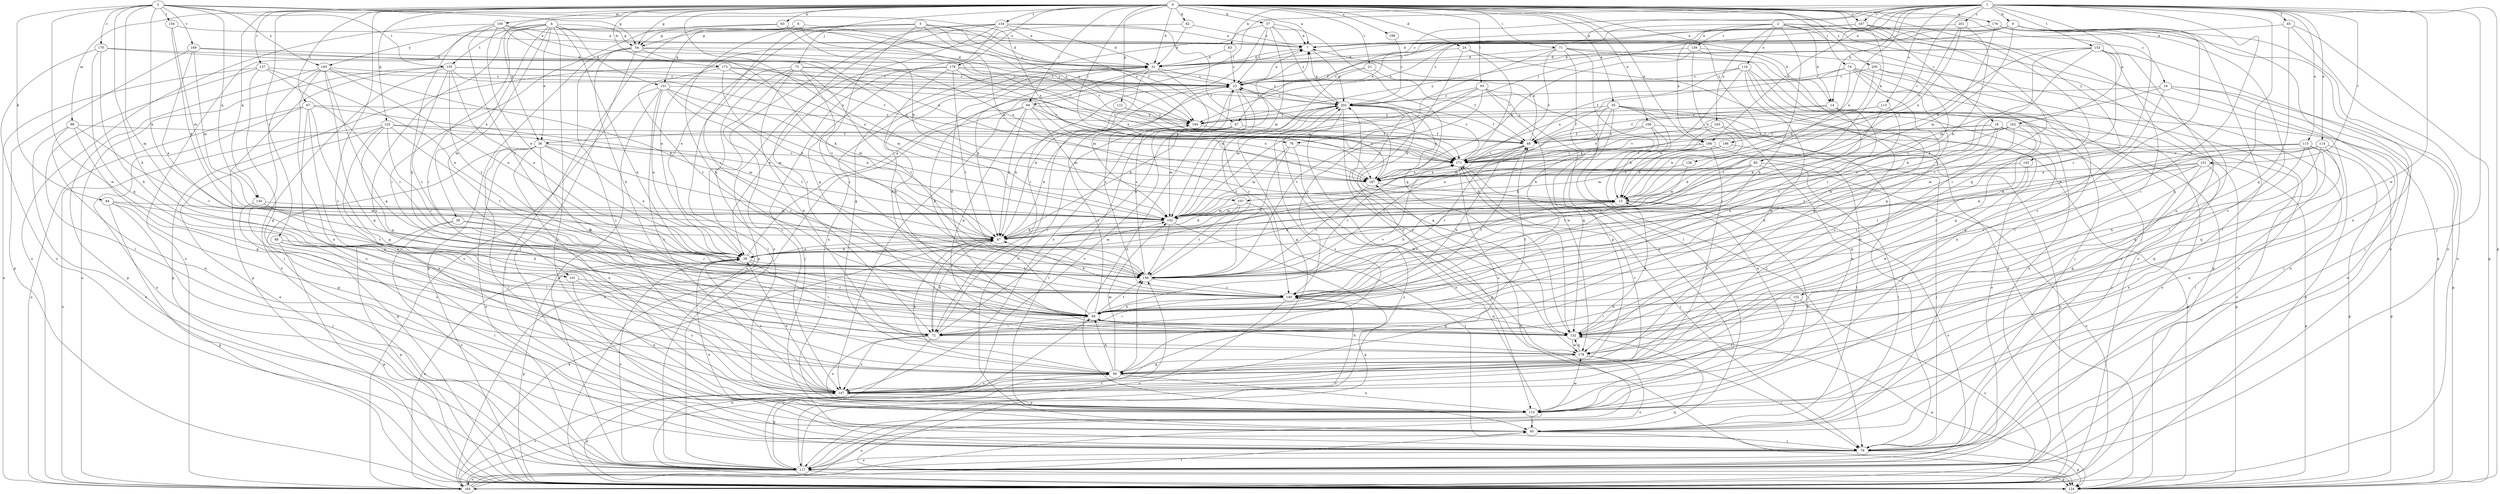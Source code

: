 strict digraph  {
0;
1;
2;
3;
4;
5;
6;
7;
9;
14;
15;
16;
18;
21;
23;
24;
31;
35;
36;
38;
39;
45;
47;
48;
54;
56;
57;
63;
64;
67;
68;
71;
72;
73;
74;
76;
79;
80;
82;
83;
84;
87;
93;
94;
95;
96;
100;
101;
102;
106;
107;
110;
113;
114;
115;
116;
117;
122;
124;
125;
130;
131;
132;
134;
137;
138;
139;
140;
147;
151;
152;
153;
154;
155;
156;
162;
163;
164;
167;
169;
170;
171;
173;
176;
178;
179;
186;
187;
192;
193;
194;
196;
198;
200;
201;
202;
0 -> 7  [label=a];
0 -> 16  [label=c];
0 -> 18  [label=c];
0 -> 21  [label=c];
0 -> 24  [label=d];
0 -> 31  [label=d];
0 -> 35  [label=e];
0 -> 36  [label=e];
0 -> 54  [label=g];
0 -> 57  [label=h];
0 -> 63  [label=h];
0 -> 67  [label=i];
0 -> 68  [label=i];
0 -> 71  [label=i];
0 -> 73  [label=j];
0 -> 74  [label=j];
0 -> 76  [label=j];
0 -> 80  [label=k];
0 -> 82  [label=k];
0 -> 93  [label=l];
0 -> 94  [label=l];
0 -> 96  [label=m];
0 -> 100  [label=m];
0 -> 106  [label=n];
0 -> 107  [label=n];
0 -> 122  [label=p];
0 -> 125  [label=q];
0 -> 130  [label=q];
0 -> 134  [label=r];
0 -> 137  [label=r];
0 -> 147  [label=s];
0 -> 167  [label=v];
0 -> 173  [label=w];
0 -> 176  [label=w];
0 -> 179  [label=x];
0 -> 186  [label=x];
0 -> 192  [label=y];
0 -> 196  [label=z];
0 -> 198  [label=z];
0 -> 200  [label=z];
1 -> 9  [label=b];
1 -> 14  [label=b];
1 -> 23  [label=c];
1 -> 36  [label=e];
1 -> 45  [label=f];
1 -> 76  [label=j];
1 -> 79  [label=j];
1 -> 83  [label=k];
1 -> 94  [label=l];
1 -> 107  [label=n];
1 -> 110  [label=n];
1 -> 113  [label=o];
1 -> 114  [label=o];
1 -> 115  [label=o];
1 -> 124  [label=p];
1 -> 138  [label=r];
1 -> 151  [label=t];
1 -> 152  [label=t];
1 -> 153  [label=t];
1 -> 162  [label=u];
1 -> 167  [label=v];
1 -> 178  [label=w];
1 -> 186  [label=x];
1 -> 201  [label=z];
2 -> 14  [label=b];
2 -> 47  [label=f];
2 -> 64  [label=h];
2 -> 95  [label=l];
2 -> 116  [label=o];
2 -> 124  [label=p];
2 -> 139  [label=r];
2 -> 163  [label=u];
2 -> 164  [label=u];
2 -> 186  [label=x];
3 -> 54  [label=g];
3 -> 64  [label=h];
3 -> 84  [label=k];
3 -> 87  [label=k];
3 -> 101  [label=m];
3 -> 130  [label=q];
3 -> 154  [label=t];
3 -> 155  [label=t];
3 -> 169  [label=v];
3 -> 170  [label=v];
3 -> 178  [label=w];
3 -> 187  [label=x];
3 -> 193  [label=y];
4 -> 14  [label=b];
4 -> 23  [label=c];
4 -> 36  [label=e];
4 -> 38  [label=e];
4 -> 54  [label=g];
4 -> 64  [label=h];
4 -> 72  [label=i];
4 -> 79  [label=j];
4 -> 101  [label=m];
4 -> 131  [label=q];
4 -> 147  [label=s];
4 -> 155  [label=t];
4 -> 193  [label=y];
5 -> 15  [label=b];
5 -> 31  [label=d];
5 -> 47  [label=f];
5 -> 54  [label=g];
5 -> 64  [label=h];
5 -> 140  [label=r];
5 -> 156  [label=t];
5 -> 194  [label=y];
6 -> 54  [label=g];
6 -> 131  [label=q];
6 -> 164  [label=u];
6 -> 171  [label=v];
6 -> 194  [label=y];
7 -> 31  [label=d];
7 -> 202  [label=z];
9 -> 7  [label=a];
9 -> 23  [label=c];
9 -> 31  [label=d];
9 -> 102  [label=m];
9 -> 110  [label=n];
9 -> 117  [label=o];
9 -> 140  [label=r];
9 -> 147  [label=s];
9 -> 194  [label=y];
14 -> 48  [label=f];
14 -> 64  [label=h];
14 -> 117  [label=o];
14 -> 140  [label=r];
14 -> 164  [label=u];
14 -> 194  [label=y];
15 -> 102  [label=m];
15 -> 110  [label=n];
15 -> 117  [label=o];
15 -> 140  [label=r];
16 -> 56  [label=g];
16 -> 79  [label=j];
16 -> 87  [label=k];
16 -> 117  [label=o];
16 -> 124  [label=p];
16 -> 202  [label=z];
18 -> 48  [label=f];
18 -> 64  [label=h];
18 -> 79  [label=j];
18 -> 124  [label=p];
18 -> 171  [label=v];
18 -> 178  [label=w];
21 -> 23  [label=c];
21 -> 48  [label=f];
21 -> 102  [label=m];
23 -> 7  [label=a];
23 -> 87  [label=k];
23 -> 110  [label=n];
23 -> 140  [label=r];
23 -> 147  [label=s];
23 -> 202  [label=z];
24 -> 31  [label=d];
24 -> 110  [label=n];
24 -> 124  [label=p];
24 -> 171  [label=v];
31 -> 23  [label=c];
31 -> 64  [label=h];
31 -> 87  [label=k];
31 -> 102  [label=m];
31 -> 110  [label=n];
31 -> 140  [label=r];
35 -> 15  [label=b];
35 -> 39  [label=e];
35 -> 48  [label=f];
35 -> 56  [label=g];
35 -> 79  [label=j];
35 -> 110  [label=n];
35 -> 117  [label=o];
35 -> 132  [label=q];
35 -> 194  [label=y];
36 -> 39  [label=e];
36 -> 64  [label=h];
36 -> 95  [label=l];
36 -> 110  [label=n];
36 -> 117  [label=o];
36 -> 124  [label=p];
36 -> 156  [label=t];
36 -> 171  [label=v];
38 -> 87  [label=k];
38 -> 117  [label=o];
38 -> 124  [label=p];
38 -> 140  [label=r];
39 -> 7  [label=a];
39 -> 15  [label=b];
39 -> 72  [label=i];
39 -> 87  [label=k];
39 -> 102  [label=m];
39 -> 117  [label=o];
39 -> 124  [label=p];
39 -> 147  [label=s];
39 -> 156  [label=t];
45 -> 7  [label=a];
45 -> 124  [label=p];
45 -> 132  [label=q];
45 -> 164  [label=u];
47 -> 48  [label=f];
47 -> 72  [label=i];
47 -> 95  [label=l];
47 -> 102  [label=m];
47 -> 147  [label=s];
48 -> 7  [label=a];
48 -> 64  [label=h];
48 -> 140  [label=r];
48 -> 156  [label=t];
48 -> 171  [label=v];
54 -> 31  [label=d];
54 -> 64  [label=h];
54 -> 79  [label=j];
54 -> 87  [label=k];
54 -> 124  [label=p];
54 -> 147  [label=s];
54 -> 187  [label=x];
56 -> 64  [label=h];
56 -> 87  [label=k];
56 -> 102  [label=m];
56 -> 110  [label=n];
56 -> 147  [label=s];
56 -> 156  [label=t];
57 -> 7  [label=a];
57 -> 23  [label=c];
57 -> 56  [label=g];
57 -> 72  [label=i];
57 -> 102  [label=m];
57 -> 132  [label=q];
57 -> 202  [label=z];
63 -> 7  [label=a];
63 -> 15  [label=b];
63 -> 72  [label=i];
63 -> 164  [label=u];
63 -> 194  [label=y];
64 -> 31  [label=d];
64 -> 48  [label=f];
64 -> 72  [label=i];
64 -> 132  [label=q];
64 -> 156  [label=t];
64 -> 171  [label=v];
64 -> 194  [label=y];
67 -> 56  [label=g];
67 -> 102  [label=m];
67 -> 110  [label=n];
67 -> 117  [label=o];
67 -> 147  [label=s];
67 -> 164  [label=u];
67 -> 194  [label=y];
68 -> 39  [label=e];
68 -> 72  [label=i];
68 -> 95  [label=l];
68 -> 124  [label=p];
71 -> 31  [label=d];
71 -> 64  [label=h];
71 -> 95  [label=l];
71 -> 102  [label=m];
71 -> 124  [label=p];
71 -> 164  [label=u];
71 -> 171  [label=v];
72 -> 7  [label=a];
72 -> 48  [label=f];
72 -> 87  [label=k];
72 -> 110  [label=n];
72 -> 117  [label=o];
72 -> 147  [label=s];
73 -> 23  [label=c];
73 -> 95  [label=l];
73 -> 117  [label=o];
73 -> 140  [label=r];
73 -> 147  [label=s];
73 -> 156  [label=t];
73 -> 171  [label=v];
73 -> 178  [label=w];
74 -> 23  [label=c];
74 -> 64  [label=h];
74 -> 79  [label=j];
74 -> 117  [label=o];
74 -> 132  [label=q];
74 -> 156  [label=t];
74 -> 187  [label=x];
76 -> 102  [label=m];
76 -> 156  [label=t];
76 -> 171  [label=v];
76 -> 178  [label=w];
79 -> 39  [label=e];
79 -> 117  [label=o];
79 -> 124  [label=p];
80 -> 15  [label=b];
80 -> 39  [label=e];
80 -> 95  [label=l];
80 -> 156  [label=t];
80 -> 164  [label=u];
80 -> 187  [label=x];
82 -> 7  [label=a];
82 -> 31  [label=d];
82 -> 39  [label=e];
83 -> 23  [label=c];
83 -> 31  [label=d];
84 -> 56  [label=g];
84 -> 79  [label=j];
84 -> 102  [label=m];
84 -> 124  [label=p];
84 -> 156  [label=t];
87 -> 39  [label=e];
87 -> 72  [label=i];
93 -> 79  [label=j];
93 -> 102  [label=m];
93 -> 110  [label=n];
93 -> 140  [label=r];
93 -> 156  [label=t];
93 -> 178  [label=w];
93 -> 202  [label=z];
94 -> 87  [label=k];
94 -> 102  [label=m];
94 -> 132  [label=q];
94 -> 147  [label=s];
94 -> 164  [label=u];
94 -> 171  [label=v];
94 -> 187  [label=x];
94 -> 194  [label=y];
95 -> 23  [label=c];
95 -> 79  [label=j];
95 -> 117  [label=o];
96 -> 48  [label=f];
96 -> 56  [label=g];
96 -> 110  [label=n];
96 -> 117  [label=o];
96 -> 156  [label=t];
100 -> 7  [label=a];
100 -> 39  [label=e];
100 -> 64  [label=h];
100 -> 156  [label=t];
100 -> 164  [label=u];
100 -> 171  [label=v];
100 -> 187  [label=x];
101 -> 110  [label=n];
101 -> 140  [label=r];
101 -> 147  [label=s];
102 -> 87  [label=k];
102 -> 124  [label=p];
102 -> 156  [label=t];
106 -> 15  [label=b];
106 -> 48  [label=f];
106 -> 110  [label=n];
106 -> 164  [label=u];
106 -> 171  [label=v];
107 -> 79  [label=j];
107 -> 87  [label=k];
107 -> 102  [label=m];
107 -> 156  [label=t];
110 -> 95  [label=l];
110 -> 178  [label=w];
113 -> 87  [label=k];
113 -> 156  [label=t];
113 -> 171  [label=v];
113 -> 194  [label=y];
114 -> 64  [label=h];
114 -> 87  [label=k];
114 -> 124  [label=p];
114 -> 132  [label=q];
114 -> 140  [label=r];
114 -> 171  [label=v];
115 -> 56  [label=g];
115 -> 95  [label=l];
115 -> 102  [label=m];
115 -> 110  [label=n];
115 -> 124  [label=p];
115 -> 132  [label=q];
115 -> 140  [label=r];
115 -> 171  [label=v];
116 -> 23  [label=c];
116 -> 48  [label=f];
116 -> 79  [label=j];
116 -> 87  [label=k];
116 -> 110  [label=n];
116 -> 147  [label=s];
116 -> 178  [label=w];
117 -> 56  [label=g];
117 -> 124  [label=p];
117 -> 140  [label=r];
117 -> 164  [label=u];
117 -> 187  [label=x];
122 -> 87  [label=k];
122 -> 187  [label=x];
122 -> 194  [label=y];
124 -> 64  [label=h];
125 -> 48  [label=f];
125 -> 102  [label=m];
125 -> 110  [label=n];
125 -> 117  [label=o];
125 -> 132  [label=q];
125 -> 140  [label=r];
125 -> 156  [label=t];
125 -> 164  [label=u];
130 -> 64  [label=h];
130 -> 102  [label=m];
130 -> 147  [label=s];
131 -> 39  [label=e];
131 -> 79  [label=j];
131 -> 87  [label=k];
131 -> 102  [label=m];
131 -> 117  [label=o];
131 -> 147  [label=s];
131 -> 156  [label=t];
131 -> 202  [label=z];
132 -> 15  [label=b];
132 -> 31  [label=d];
132 -> 124  [label=p];
132 -> 171  [label=v];
132 -> 178  [label=w];
134 -> 7  [label=a];
134 -> 31  [label=d];
134 -> 39  [label=e];
134 -> 72  [label=i];
134 -> 117  [label=o];
134 -> 124  [label=p];
134 -> 132  [label=q];
134 -> 171  [label=v];
134 -> 194  [label=y];
137 -> 23  [label=c];
137 -> 39  [label=e];
137 -> 56  [label=g];
137 -> 95  [label=l];
137 -> 140  [label=r];
137 -> 164  [label=u];
138 -> 102  [label=m];
138 -> 187  [label=x];
139 -> 15  [label=b];
139 -> 31  [label=d];
139 -> 56  [label=g];
139 -> 164  [label=u];
139 -> 187  [label=x];
140 -> 64  [label=h];
140 -> 72  [label=i];
140 -> 87  [label=k];
140 -> 117  [label=o];
140 -> 132  [label=q];
147 -> 39  [label=e];
147 -> 110  [label=n];
147 -> 124  [label=p];
147 -> 171  [label=v];
147 -> 202  [label=z];
151 -> 15  [label=b];
151 -> 56  [label=g];
151 -> 87  [label=k];
151 -> 110  [label=n];
151 -> 124  [label=p];
151 -> 140  [label=r];
151 -> 187  [label=x];
152 -> 64  [label=h];
152 -> 72  [label=i];
152 -> 147  [label=s];
152 -> 164  [label=u];
153 -> 31  [label=d];
153 -> 72  [label=i];
153 -> 79  [label=j];
153 -> 102  [label=m];
153 -> 132  [label=q];
153 -> 140  [label=r];
153 -> 156  [label=t];
153 -> 187  [label=x];
153 -> 194  [label=y];
154 -> 7  [label=a];
154 -> 87  [label=k];
154 -> 102  [label=m];
155 -> 23  [label=c];
155 -> 39  [label=e];
155 -> 117  [label=o];
155 -> 124  [label=p];
155 -> 140  [label=r];
155 -> 156  [label=t];
155 -> 164  [label=u];
155 -> 171  [label=v];
155 -> 187  [label=x];
156 -> 15  [label=b];
156 -> 23  [label=c];
156 -> 140  [label=r];
156 -> 171  [label=v];
156 -> 202  [label=z];
162 -> 48  [label=f];
162 -> 72  [label=i];
162 -> 117  [label=o];
162 -> 156  [label=t];
162 -> 171  [label=v];
162 -> 187  [label=x];
163 -> 15  [label=b];
163 -> 48  [label=f];
163 -> 102  [label=m];
163 -> 124  [label=p];
164 -> 39  [label=e];
164 -> 87  [label=k];
164 -> 95  [label=l];
164 -> 132  [label=q];
164 -> 147  [label=s];
164 -> 156  [label=t];
164 -> 202  [label=z];
167 -> 7  [label=a];
167 -> 72  [label=i];
167 -> 95  [label=l];
167 -> 132  [label=q];
167 -> 202  [label=z];
169 -> 31  [label=d];
169 -> 39  [label=e];
169 -> 102  [label=m];
169 -> 124  [label=p];
169 -> 187  [label=x];
170 -> 31  [label=d];
170 -> 64  [label=h];
170 -> 117  [label=o];
170 -> 132  [label=q];
170 -> 171  [label=v];
171 -> 23  [label=c];
171 -> 79  [label=j];
171 -> 147  [label=s];
171 -> 187  [label=x];
173 -> 23  [label=c];
173 -> 87  [label=k];
173 -> 102  [label=m];
173 -> 124  [label=p];
173 -> 156  [label=t];
173 -> 171  [label=v];
176 -> 7  [label=a];
176 -> 15  [label=b];
176 -> 95  [label=l];
176 -> 117  [label=o];
176 -> 147  [label=s];
178 -> 56  [label=g];
178 -> 64  [label=h];
178 -> 79  [label=j];
178 -> 117  [label=o];
178 -> 132  [label=q];
178 -> 202  [label=z];
179 -> 23  [label=c];
179 -> 39  [label=e];
179 -> 64  [label=h];
179 -> 79  [label=j];
179 -> 156  [label=t];
179 -> 187  [label=x];
179 -> 202  [label=z];
186 -> 15  [label=b];
186 -> 87  [label=k];
186 -> 95  [label=l];
186 -> 147  [label=s];
186 -> 171  [label=v];
187 -> 15  [label=b];
187 -> 23  [label=c];
187 -> 156  [label=t];
192 -> 132  [label=q];
192 -> 178  [label=w];
192 -> 187  [label=x];
193 -> 23  [label=c];
193 -> 39  [label=e];
193 -> 56  [label=g];
193 -> 79  [label=j];
193 -> 87  [label=k];
193 -> 110  [label=n];
193 -> 124  [label=p];
193 -> 132  [label=q];
194 -> 48  [label=f];
194 -> 87  [label=k];
196 -> 79  [label=j];
196 -> 102  [label=m];
196 -> 171  [label=v];
198 -> 202  [label=z];
200 -> 15  [label=b];
200 -> 23  [label=c];
200 -> 56  [label=g];
200 -> 140  [label=r];
201 -> 7  [label=a];
201 -> 87  [label=k];
201 -> 171  [label=v];
201 -> 187  [label=x];
202 -> 7  [label=a];
202 -> 15  [label=b];
202 -> 48  [label=f];
202 -> 56  [label=g];
202 -> 87  [label=k];
202 -> 117  [label=o];
202 -> 124  [label=p];
202 -> 132  [label=q];
202 -> 187  [label=x];
202 -> 194  [label=y];
}
